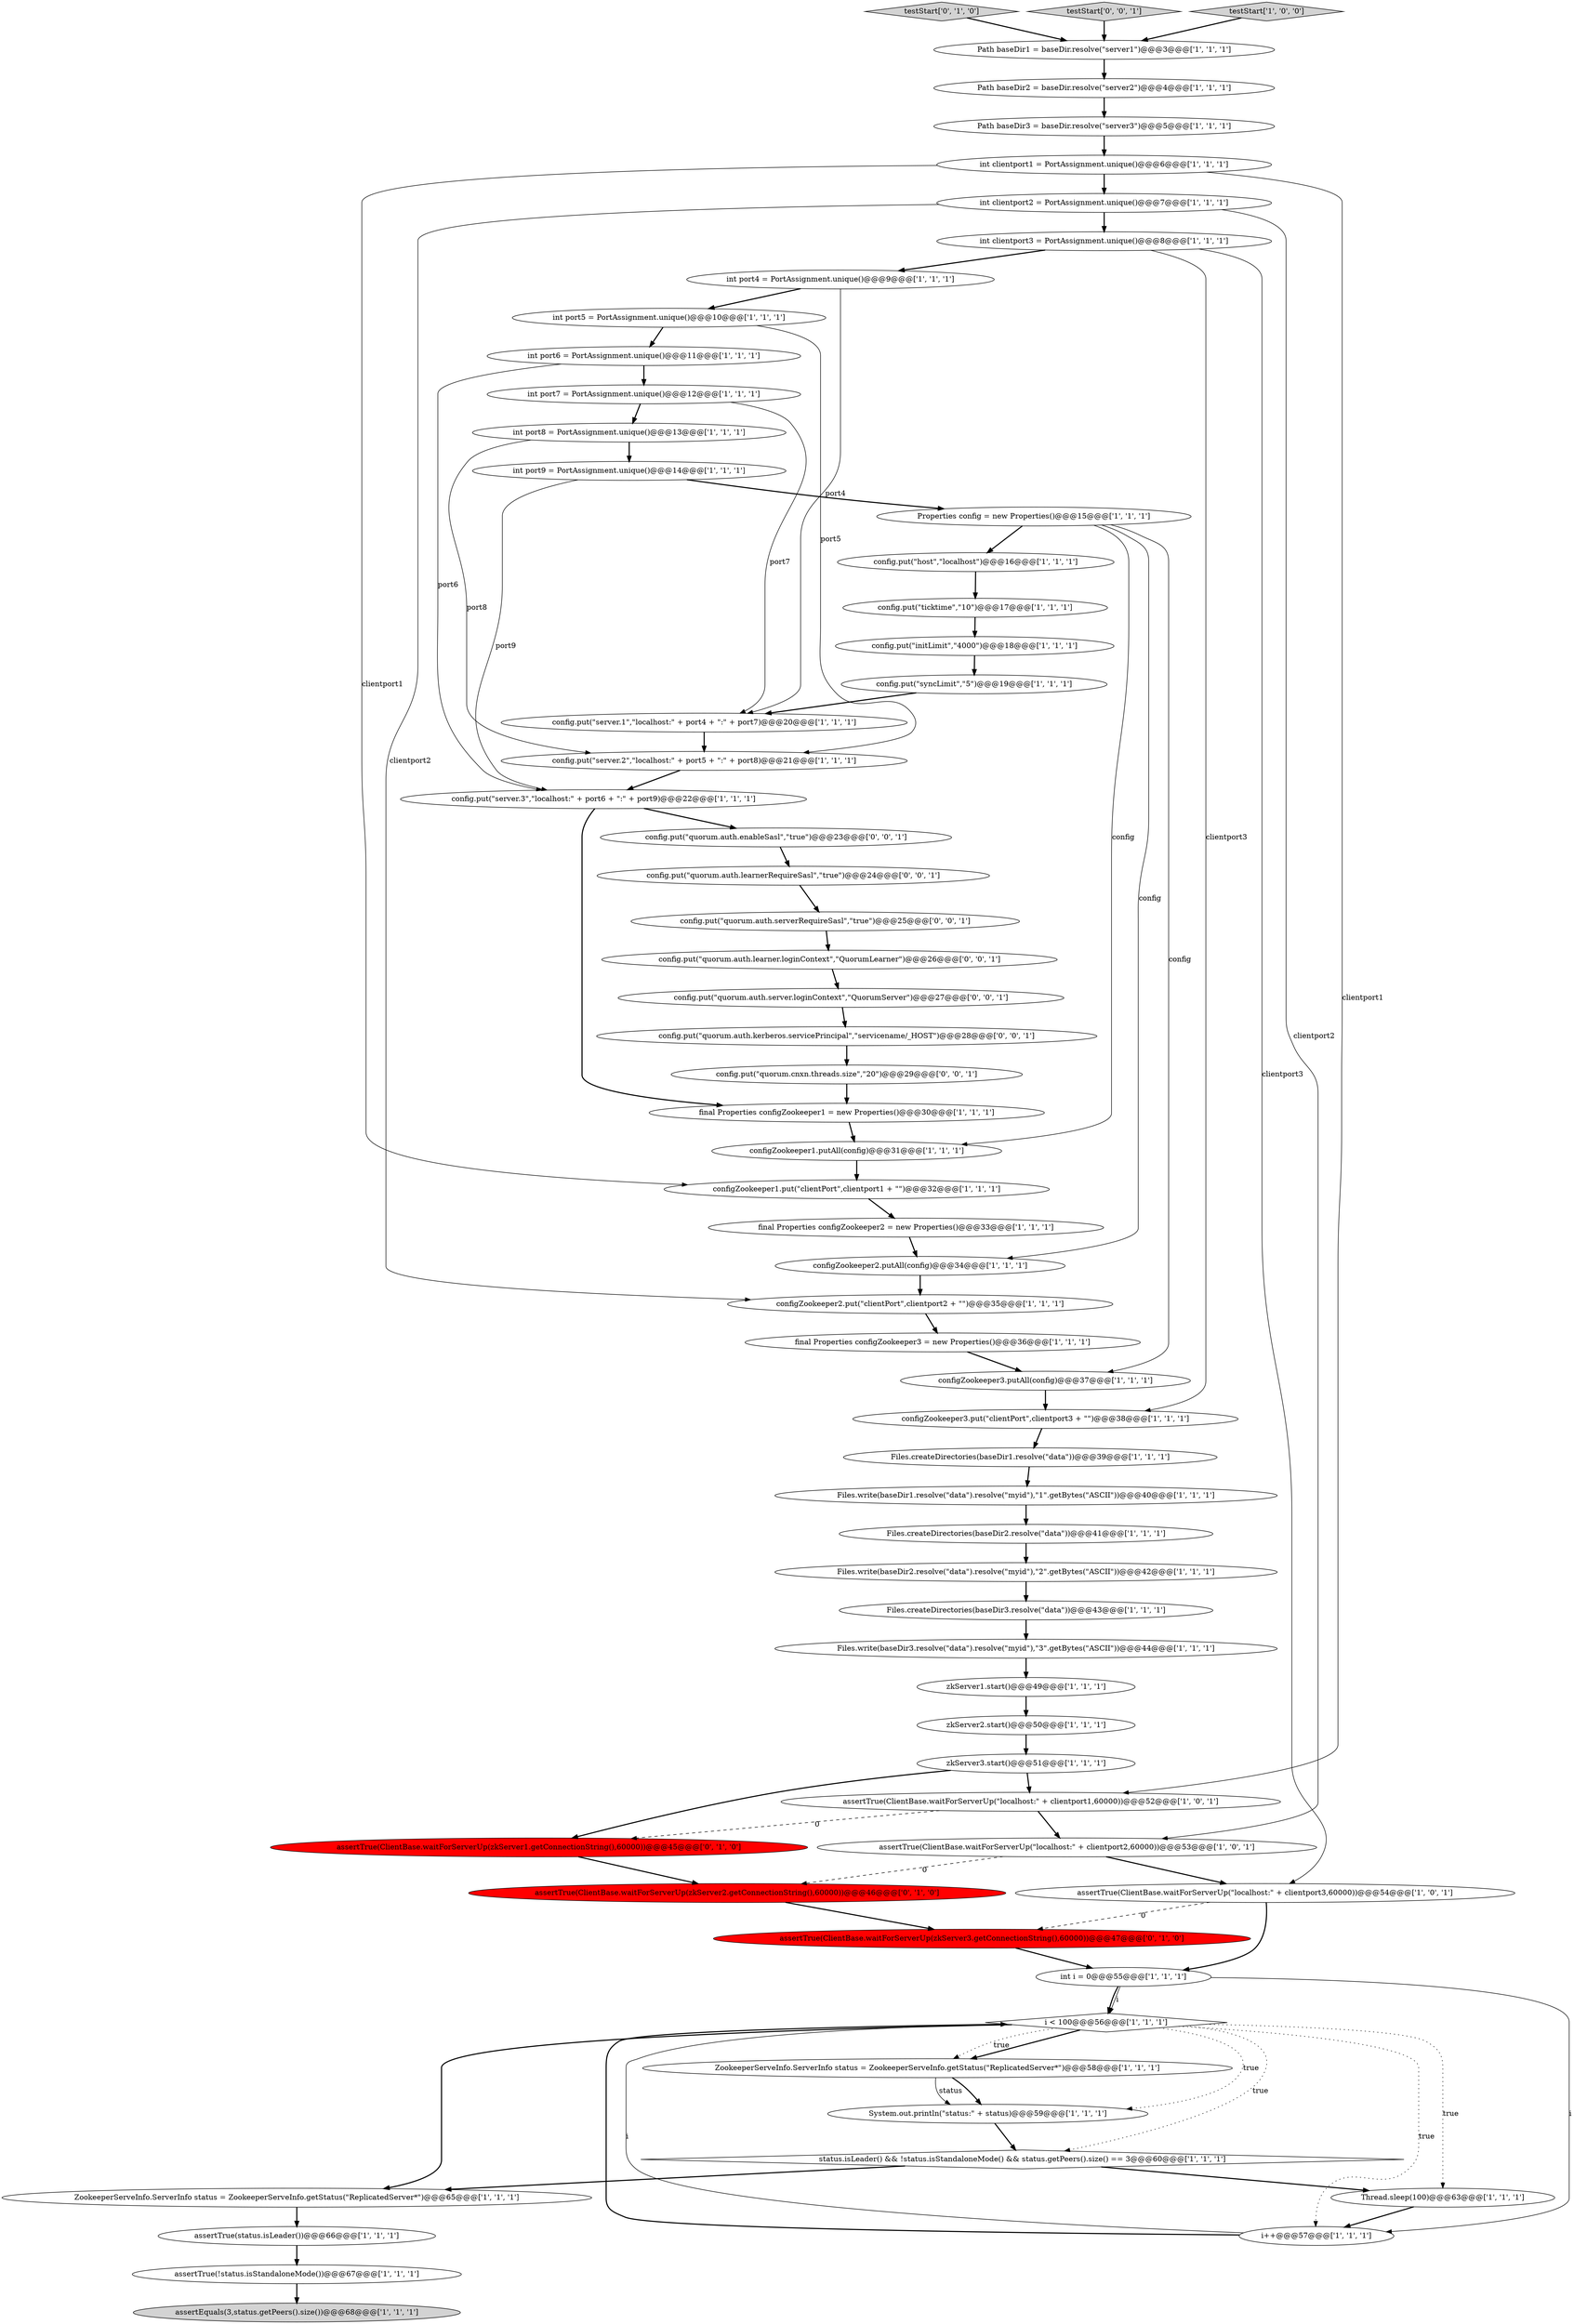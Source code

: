 digraph {
28 [style = filled, label = "Properties config = new Properties()@@@15@@@['1', '1', '1']", fillcolor = white, shape = ellipse image = "AAA0AAABBB1BBB"];
44 [style = filled, label = "configZookeeper3.put(\"clientPort\",clientport3 + \"\")@@@38@@@['1', '1', '1']", fillcolor = white, shape = ellipse image = "AAA0AAABBB1BBB"];
62 [style = filled, label = "config.put(\"quorum.cnxn.threads.size\",\"20\")@@@29@@@['0', '0', '1']", fillcolor = white, shape = ellipse image = "AAA0AAABBB3BBB"];
56 [style = filled, label = "testStart['0', '1', '0']", fillcolor = lightgray, shape = diamond image = "AAA0AAABBB2BBB"];
64 [style = filled, label = "config.put(\"quorum.auth.serverRequireSasl\",\"true\")@@@25@@@['0', '0', '1']", fillcolor = white, shape = ellipse image = "AAA0AAABBB3BBB"];
19 [style = filled, label = "Files.write(baseDir1.resolve(\"data\").resolve(\"myid\"),\"1\".getBytes(\"ASCII\"))@@@40@@@['1', '1', '1']", fillcolor = white, shape = ellipse image = "AAA0AAABBB1BBB"];
34 [style = filled, label = "i < 100@@@56@@@['1', '1', '1']", fillcolor = white, shape = diamond image = "AAA0AAABBB1BBB"];
39 [style = filled, label = "int clientport1 = PortAssignment.unique()@@@6@@@['1', '1', '1']", fillcolor = white, shape = ellipse image = "AAA0AAABBB1BBB"];
63 [style = filled, label = "testStart['0', '0', '1']", fillcolor = lightgray, shape = diamond image = "AAA0AAABBB3BBB"];
3 [style = filled, label = "i++@@@57@@@['1', '1', '1']", fillcolor = white, shape = ellipse image = "AAA0AAABBB1BBB"];
1 [style = filled, label = "int port4 = PortAssignment.unique()@@@9@@@['1', '1', '1']", fillcolor = white, shape = ellipse image = "AAA0AAABBB1BBB"];
7 [style = filled, label = "assertTrue(!status.isStandaloneMode())@@@67@@@['1', '1', '1']", fillcolor = white, shape = ellipse image = "AAA0AAABBB1BBB"];
12 [style = filled, label = "zkServer2.start()@@@50@@@['1', '1', '1']", fillcolor = white, shape = ellipse image = "AAA0AAABBB1BBB"];
48 [style = filled, label = "Path baseDir2 = baseDir.resolve(\"server2\")@@@4@@@['1', '1', '1']", fillcolor = white, shape = ellipse image = "AAA0AAABBB1BBB"];
57 [style = filled, label = "config.put(\"quorum.auth.learnerRequireSasl\",\"true\")@@@24@@@['0', '0', '1']", fillcolor = white, shape = ellipse image = "AAA0AAABBB3BBB"];
54 [style = filled, label = "assertTrue(ClientBase.waitForServerUp(zkServer2.getConnectionString(),60000))@@@46@@@['0', '1', '0']", fillcolor = red, shape = ellipse image = "AAA1AAABBB2BBB"];
18 [style = filled, label = "assertTrue(ClientBase.waitForServerUp(\"localhost:\" + clientport2,60000))@@@53@@@['1', '0', '1']", fillcolor = white, shape = ellipse image = "AAA0AAABBB1BBB"];
6 [style = filled, label = "config.put(\"server.1\",\"localhost:\" + port4 + \":\" + port7)@@@20@@@['1', '1', '1']", fillcolor = white, shape = ellipse image = "AAA0AAABBB1BBB"];
11 [style = filled, label = "int i = 0@@@55@@@['1', '1', '1']", fillcolor = white, shape = ellipse image = "AAA0AAABBB1BBB"];
59 [style = filled, label = "config.put(\"quorum.auth.server.loginContext\",\"QuorumServer\")@@@27@@@['0', '0', '1']", fillcolor = white, shape = ellipse image = "AAA0AAABBB3BBB"];
32 [style = filled, label = "config.put(\"initLimit\",\"4000\")@@@18@@@['1', '1', '1']", fillcolor = white, shape = ellipse image = "AAA0AAABBB1BBB"];
61 [style = filled, label = "config.put(\"quorum.auth.enableSasl\",\"true\")@@@23@@@['0', '0', '1']", fillcolor = white, shape = ellipse image = "AAA0AAABBB3BBB"];
60 [style = filled, label = "config.put(\"quorum.auth.learner.loginContext\",\"QuorumLearner\")@@@26@@@['0', '0', '1']", fillcolor = white, shape = ellipse image = "AAA0AAABBB3BBB"];
30 [style = filled, label = "assertTrue(ClientBase.waitForServerUp(\"localhost:\" + clientport1,60000))@@@52@@@['1', '0', '1']", fillcolor = white, shape = ellipse image = "AAA0AAABBB1BBB"];
22 [style = filled, label = "Path baseDir3 = baseDir.resolve(\"server3\")@@@5@@@['1', '1', '1']", fillcolor = white, shape = ellipse image = "AAA0AAABBB1BBB"];
21 [style = filled, label = "config.put(\"syncLimit\",\"5\")@@@19@@@['1', '1', '1']", fillcolor = white, shape = ellipse image = "AAA0AAABBB1BBB"];
55 [style = filled, label = "assertTrue(ClientBase.waitForServerUp(zkServer3.getConnectionString(),60000))@@@47@@@['0', '1', '0']", fillcolor = red, shape = ellipse image = "AAA1AAABBB2BBB"];
4 [style = filled, label = "Files.createDirectories(baseDir1.resolve(\"data\"))@@@39@@@['1', '1', '1']", fillcolor = white, shape = ellipse image = "AAA0AAABBB1BBB"];
31 [style = filled, label = "int port6 = PortAssignment.unique()@@@11@@@['1', '1', '1']", fillcolor = white, shape = ellipse image = "AAA0AAABBB1BBB"];
23 [style = filled, label = "int port9 = PortAssignment.unique()@@@14@@@['1', '1', '1']", fillcolor = white, shape = ellipse image = "AAA0AAABBB1BBB"];
17 [style = filled, label = "System.out.println(\"status:\" + status)@@@59@@@['1', '1', '1']", fillcolor = white, shape = ellipse image = "AAA0AAABBB1BBB"];
27 [style = filled, label = "configZookeeper1.putAll(config)@@@31@@@['1', '1', '1']", fillcolor = white, shape = ellipse image = "AAA0AAABBB1BBB"];
42 [style = filled, label = "config.put(\"ticktime\",\"10\")@@@17@@@['1', '1', '1']", fillcolor = white, shape = ellipse image = "AAA0AAABBB1BBB"];
49 [style = filled, label = "ZookeeperServeInfo.ServerInfo status = ZookeeperServeInfo.getStatus(\"ReplicatedServer*\")@@@58@@@['1', '1', '1']", fillcolor = white, shape = ellipse image = "AAA0AAABBB1BBB"];
46 [style = filled, label = "status.isLeader() && !status.isStandaloneMode() && status.getPeers().size() == 3@@@60@@@['1', '1', '1']", fillcolor = white, shape = diamond image = "AAA0AAABBB1BBB"];
25 [style = filled, label = "zkServer3.start()@@@51@@@['1', '1', '1']", fillcolor = white, shape = ellipse image = "AAA0AAABBB1BBB"];
41 [style = filled, label = "int port7 = PortAssignment.unique()@@@12@@@['1', '1', '1']", fillcolor = white, shape = ellipse image = "AAA0AAABBB1BBB"];
16 [style = filled, label = "Files.write(baseDir3.resolve(\"data\").resolve(\"myid\"),\"3\".getBytes(\"ASCII\"))@@@44@@@['1', '1', '1']", fillcolor = white, shape = ellipse image = "AAA0AAABBB1BBB"];
37 [style = filled, label = "ZookeeperServeInfo.ServerInfo status = ZookeeperServeInfo.getStatus(\"ReplicatedServer*\")@@@65@@@['1', '1', '1']", fillcolor = white, shape = ellipse image = "AAA0AAABBB1BBB"];
20 [style = filled, label = "Thread.sleep(100)@@@63@@@['1', '1', '1']", fillcolor = white, shape = ellipse image = "AAA0AAABBB1BBB"];
53 [style = filled, label = "assertTrue(ClientBase.waitForServerUp(zkServer1.getConnectionString(),60000))@@@45@@@['0', '1', '0']", fillcolor = red, shape = ellipse image = "AAA1AAABBB2BBB"];
36 [style = filled, label = "final Properties configZookeeper2 = new Properties()@@@33@@@['1', '1', '1']", fillcolor = white, shape = ellipse image = "AAA0AAABBB1BBB"];
10 [style = filled, label = "assertTrue(ClientBase.waitForServerUp(\"localhost:\" + clientport3,60000))@@@54@@@['1', '0', '1']", fillcolor = white, shape = ellipse image = "AAA0AAABBB1BBB"];
40 [style = filled, label = "config.put(\"host\",\"localhost\")@@@16@@@['1', '1', '1']", fillcolor = white, shape = ellipse image = "AAA0AAABBB1BBB"];
52 [style = filled, label = "Files.write(baseDir2.resolve(\"data\").resolve(\"myid\"),\"2\".getBytes(\"ASCII\"))@@@42@@@['1', '1', '1']", fillcolor = white, shape = ellipse image = "AAA0AAABBB1BBB"];
13 [style = filled, label = "int port8 = PortAssignment.unique()@@@13@@@['1', '1', '1']", fillcolor = white, shape = ellipse image = "AAA0AAABBB1BBB"];
24 [style = filled, label = "int port5 = PortAssignment.unique()@@@10@@@['1', '1', '1']", fillcolor = white, shape = ellipse image = "AAA0AAABBB1BBB"];
5 [style = filled, label = "int clientport2 = PortAssignment.unique()@@@7@@@['1', '1', '1']", fillcolor = white, shape = ellipse image = "AAA0AAABBB1BBB"];
0 [style = filled, label = "int clientport3 = PortAssignment.unique()@@@8@@@['1', '1', '1']", fillcolor = white, shape = ellipse image = "AAA0AAABBB1BBB"];
29 [style = filled, label = "config.put(\"server.3\",\"localhost:\" + port6 + \":\" + port9)@@@22@@@['1', '1', '1']", fillcolor = white, shape = ellipse image = "AAA0AAABBB1BBB"];
33 [style = filled, label = "configZookeeper1.put(\"clientPort\",clientport1 + \"\")@@@32@@@['1', '1', '1']", fillcolor = white, shape = ellipse image = "AAA0AAABBB1BBB"];
15 [style = filled, label = "Files.createDirectories(baseDir2.resolve(\"data\"))@@@41@@@['1', '1', '1']", fillcolor = white, shape = ellipse image = "AAA0AAABBB1BBB"];
38 [style = filled, label = "Files.createDirectories(baseDir3.resolve(\"data\"))@@@43@@@['1', '1', '1']", fillcolor = white, shape = ellipse image = "AAA0AAABBB1BBB"];
43 [style = filled, label = "final Properties configZookeeper3 = new Properties()@@@36@@@['1', '1', '1']", fillcolor = white, shape = ellipse image = "AAA0AAABBB1BBB"];
50 [style = filled, label = "configZookeeper3.putAll(config)@@@37@@@['1', '1', '1']", fillcolor = white, shape = ellipse image = "AAA0AAABBB1BBB"];
51 [style = filled, label = "configZookeeper2.put(\"clientPort\",clientport2 + \"\")@@@35@@@['1', '1', '1']", fillcolor = white, shape = ellipse image = "AAA0AAABBB1BBB"];
58 [style = filled, label = "config.put(\"quorum.auth.kerberos.servicePrincipal\",\"servicename/_HOST\")@@@28@@@['0', '0', '1']", fillcolor = white, shape = ellipse image = "AAA0AAABBB3BBB"];
14 [style = filled, label = "zkServer1.start()@@@49@@@['1', '1', '1']", fillcolor = white, shape = ellipse image = "AAA0AAABBB1BBB"];
9 [style = filled, label = "Path baseDir1 = baseDir.resolve(\"server1\")@@@3@@@['1', '1', '1']", fillcolor = white, shape = ellipse image = "AAA0AAABBB1BBB"];
8 [style = filled, label = "configZookeeper2.putAll(config)@@@34@@@['1', '1', '1']", fillcolor = white, shape = ellipse image = "AAA0AAABBB1BBB"];
26 [style = filled, label = "testStart['1', '0', '0']", fillcolor = lightgray, shape = diamond image = "AAA0AAABBB1BBB"];
47 [style = filled, label = "assertEquals(3,status.getPeers().size())@@@68@@@['1', '1', '1']", fillcolor = lightgray, shape = ellipse image = "AAA0AAABBB1BBB"];
2 [style = filled, label = "assertTrue(status.isLeader())@@@66@@@['1', '1', '1']", fillcolor = white, shape = ellipse image = "AAA0AAABBB1BBB"];
35 [style = filled, label = "final Properties configZookeeper1 = new Properties()@@@30@@@['1', '1', '1']", fillcolor = white, shape = ellipse image = "AAA0AAABBB1BBB"];
45 [style = filled, label = "config.put(\"server.2\",\"localhost:\" + port5 + \":\" + port8)@@@21@@@['1', '1', '1']", fillcolor = white, shape = ellipse image = "AAA0AAABBB1BBB"];
54->55 [style = bold, label=""];
25->30 [style = bold, label=""];
50->44 [style = bold, label=""];
41->6 [style = solid, label="port7"];
25->53 [style = bold, label=""];
26->9 [style = bold, label=""];
61->57 [style = bold, label=""];
59->58 [style = bold, label=""];
34->20 [style = dotted, label="true"];
53->54 [style = bold, label=""];
8->51 [style = bold, label=""];
11->34 [style = solid, label="i"];
1->6 [style = solid, label="port4"];
30->18 [style = bold, label=""];
3->34 [style = bold, label=""];
23->28 [style = bold, label=""];
58->62 [style = bold, label=""];
5->0 [style = bold, label=""];
15->52 [style = bold, label=""];
23->29 [style = solid, label="port9"];
16->14 [style = bold, label=""];
55->11 [style = bold, label=""];
27->33 [style = bold, label=""];
19->15 [style = bold, label=""];
64->60 [style = bold, label=""];
41->13 [style = bold, label=""];
10->11 [style = bold, label=""];
4->19 [style = bold, label=""];
9->48 [style = bold, label=""];
11->3 [style = solid, label="i"];
20->3 [style = bold, label=""];
46->37 [style = bold, label=""];
5->18 [style = solid, label="clientport2"];
45->29 [style = bold, label=""];
56->9 [style = bold, label=""];
44->4 [style = bold, label=""];
18->54 [style = dashed, label="0"];
28->27 [style = solid, label="config"];
33->36 [style = bold, label=""];
31->41 [style = bold, label=""];
42->32 [style = bold, label=""];
46->20 [style = bold, label=""];
49->17 [style = bold, label=""];
29->35 [style = bold, label=""];
28->50 [style = solid, label="config"];
5->51 [style = solid, label="clientport2"];
29->61 [style = bold, label=""];
17->46 [style = bold, label=""];
10->55 [style = dashed, label="0"];
39->5 [style = bold, label=""];
31->29 [style = solid, label="port6"];
34->49 [style = bold, label=""];
38->16 [style = bold, label=""];
13->45 [style = solid, label="port8"];
62->35 [style = bold, label=""];
0->44 [style = solid, label="clientport3"];
24->45 [style = solid, label="port5"];
18->10 [style = bold, label=""];
24->31 [style = bold, label=""];
28->8 [style = solid, label="config"];
0->1 [style = bold, label=""];
36->8 [style = bold, label=""];
22->39 [style = bold, label=""];
51->43 [style = bold, label=""];
37->2 [style = bold, label=""];
39->33 [style = solid, label="clientport1"];
3->34 [style = solid, label="i"];
35->27 [style = bold, label=""];
32->21 [style = bold, label=""];
28->40 [style = bold, label=""];
43->50 [style = bold, label=""];
57->64 [style = bold, label=""];
63->9 [style = bold, label=""];
21->6 [style = bold, label=""];
7->47 [style = bold, label=""];
52->38 [style = bold, label=""];
48->22 [style = bold, label=""];
60->59 [style = bold, label=""];
39->30 [style = solid, label="clientport1"];
30->53 [style = dashed, label="0"];
34->49 [style = dotted, label="true"];
34->3 [style = dotted, label="true"];
11->34 [style = bold, label=""];
34->37 [style = bold, label=""];
34->17 [style = dotted, label="true"];
1->24 [style = bold, label=""];
12->25 [style = bold, label=""];
14->12 [style = bold, label=""];
13->23 [style = bold, label=""];
34->46 [style = dotted, label="true"];
49->17 [style = solid, label="status"];
2->7 [style = bold, label=""];
6->45 [style = bold, label=""];
40->42 [style = bold, label=""];
0->10 [style = solid, label="clientport3"];
}
